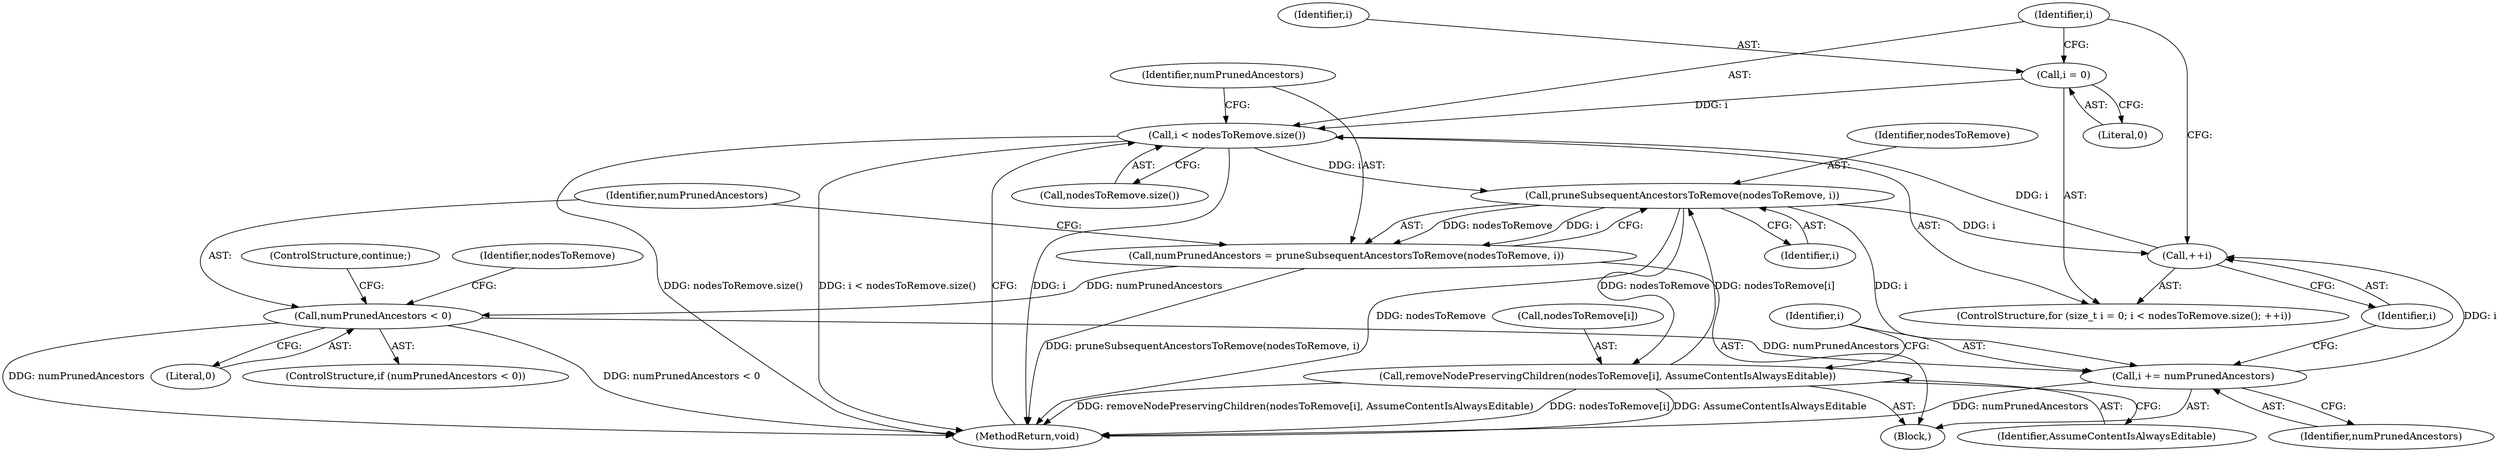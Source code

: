 digraph "0_Chrome_b2b21468c1f7f08b30a7c1755316f6026c50eb2a@API" {
"1000228" [label="(Call,i < nodesToRemove.size())"];
"1000225" [label="(Call,i = 0)"];
"1000231" [label="(Call,++i)"];
"1000250" [label="(Call,i += numPrunedAncestors)"];
"1000241" [label="(Call,numPrunedAncestors < 0)"];
"1000235" [label="(Call,numPrunedAncestors = pruneSubsequentAncestorsToRemove(nodesToRemove, i))"];
"1000237" [label="(Call,pruneSubsequentAncestorsToRemove(nodesToRemove, i))"];
"1000245" [label="(Call,removeNodePreservingChildren(nodesToRemove[i], AssumeContentIsAlwaysEditable))"];
"1000228" [label="(Call,i < nodesToRemove.size())"];
"1000249" [label="(Identifier,AssumeContentIsAlwaysEditable)"];
"1000226" [label="(Identifier,i)"];
"1000247" [label="(Identifier,nodesToRemove)"];
"1000244" [label="(ControlStructure,continue;)"];
"1000243" [label="(Literal,0)"];
"1000235" [label="(Call,numPrunedAncestors = pruneSubsequentAncestorsToRemove(nodesToRemove, i))"];
"1000223" [label="(ControlStructure,for (size_t i = 0; i < nodesToRemove.size(); ++i))"];
"1000237" [label="(Call,pruneSubsequentAncestorsToRemove(nodesToRemove, i))"];
"1000242" [label="(Identifier,numPrunedAncestors)"];
"1000232" [label="(Identifier,i)"];
"1000251" [label="(Identifier,i)"];
"1000225" [label="(Call,i = 0)"];
"1000253" [label="(MethodReturn,void)"];
"1000236" [label="(Identifier,numPrunedAncestors)"];
"1000240" [label="(ControlStructure,if (numPrunedAncestors < 0))"];
"1000230" [label="(Call,nodesToRemove.size())"];
"1000241" [label="(Call,numPrunedAncestors < 0)"];
"1000227" [label="(Literal,0)"];
"1000246" [label="(Call,nodesToRemove[i])"];
"1000238" [label="(Identifier,nodesToRemove)"];
"1000231" [label="(Call,++i)"];
"1000239" [label="(Identifier,i)"];
"1000228" [label="(Call,i < nodesToRemove.size())"];
"1000252" [label="(Identifier,numPrunedAncestors)"];
"1000233" [label="(Block,)"];
"1000245" [label="(Call,removeNodePreservingChildren(nodesToRemove[i], AssumeContentIsAlwaysEditable))"];
"1000250" [label="(Call,i += numPrunedAncestors)"];
"1000229" [label="(Identifier,i)"];
"1000228" -> "1000223"  [label="AST: "];
"1000228" -> "1000230"  [label="CFG: "];
"1000229" -> "1000228"  [label="AST: "];
"1000230" -> "1000228"  [label="AST: "];
"1000236" -> "1000228"  [label="CFG: "];
"1000253" -> "1000228"  [label="CFG: "];
"1000228" -> "1000253"  [label="DDG: i < nodesToRemove.size()"];
"1000228" -> "1000253"  [label="DDG: i"];
"1000228" -> "1000253"  [label="DDG: nodesToRemove.size()"];
"1000225" -> "1000228"  [label="DDG: i"];
"1000231" -> "1000228"  [label="DDG: i"];
"1000228" -> "1000237"  [label="DDG: i"];
"1000225" -> "1000223"  [label="AST: "];
"1000225" -> "1000227"  [label="CFG: "];
"1000226" -> "1000225"  [label="AST: "];
"1000227" -> "1000225"  [label="AST: "];
"1000229" -> "1000225"  [label="CFG: "];
"1000231" -> "1000223"  [label="AST: "];
"1000231" -> "1000232"  [label="CFG: "];
"1000232" -> "1000231"  [label="AST: "];
"1000229" -> "1000231"  [label="CFG: "];
"1000250" -> "1000231"  [label="DDG: i"];
"1000237" -> "1000231"  [label="DDG: i"];
"1000250" -> "1000233"  [label="AST: "];
"1000250" -> "1000252"  [label="CFG: "];
"1000251" -> "1000250"  [label="AST: "];
"1000252" -> "1000250"  [label="AST: "];
"1000232" -> "1000250"  [label="CFG: "];
"1000250" -> "1000253"  [label="DDG: numPrunedAncestors"];
"1000241" -> "1000250"  [label="DDG: numPrunedAncestors"];
"1000237" -> "1000250"  [label="DDG: i"];
"1000241" -> "1000240"  [label="AST: "];
"1000241" -> "1000243"  [label="CFG: "];
"1000242" -> "1000241"  [label="AST: "];
"1000243" -> "1000241"  [label="AST: "];
"1000244" -> "1000241"  [label="CFG: "];
"1000247" -> "1000241"  [label="CFG: "];
"1000241" -> "1000253"  [label="DDG: numPrunedAncestors"];
"1000241" -> "1000253"  [label="DDG: numPrunedAncestors < 0"];
"1000235" -> "1000241"  [label="DDG: numPrunedAncestors"];
"1000235" -> "1000233"  [label="AST: "];
"1000235" -> "1000237"  [label="CFG: "];
"1000236" -> "1000235"  [label="AST: "];
"1000237" -> "1000235"  [label="AST: "];
"1000242" -> "1000235"  [label="CFG: "];
"1000235" -> "1000253"  [label="DDG: pruneSubsequentAncestorsToRemove(nodesToRemove, i)"];
"1000237" -> "1000235"  [label="DDG: nodesToRemove"];
"1000237" -> "1000235"  [label="DDG: i"];
"1000237" -> "1000239"  [label="CFG: "];
"1000238" -> "1000237"  [label="AST: "];
"1000239" -> "1000237"  [label="AST: "];
"1000237" -> "1000253"  [label="DDG: nodesToRemove"];
"1000245" -> "1000237"  [label="DDG: nodesToRemove[i]"];
"1000237" -> "1000245"  [label="DDG: nodesToRemove"];
"1000245" -> "1000233"  [label="AST: "];
"1000245" -> "1000249"  [label="CFG: "];
"1000246" -> "1000245"  [label="AST: "];
"1000249" -> "1000245"  [label="AST: "];
"1000251" -> "1000245"  [label="CFG: "];
"1000245" -> "1000253"  [label="DDG: removeNodePreservingChildren(nodesToRemove[i], AssumeContentIsAlwaysEditable)"];
"1000245" -> "1000253"  [label="DDG: nodesToRemove[i]"];
"1000245" -> "1000253"  [label="DDG: AssumeContentIsAlwaysEditable"];
}
